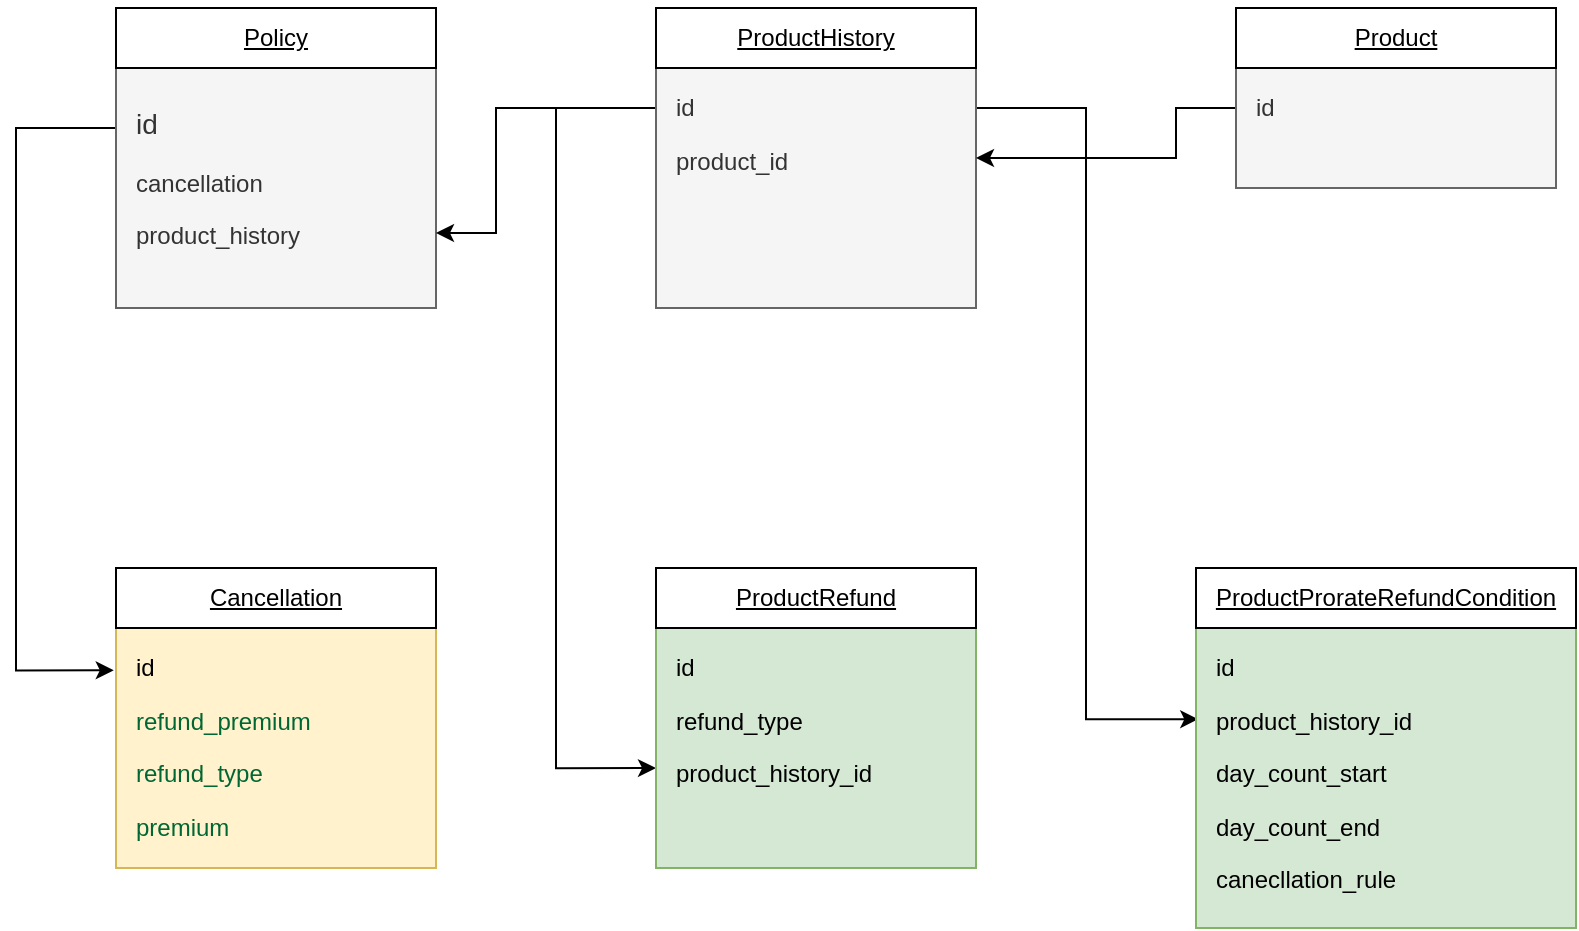 <mxfile version="10.6.0" type="github"><diagram id="V4VEJK_TJYVFBNLfNWKZ" name="Page-1"><mxGraphModel dx="778" dy="1029" grid="1" gridSize="10" guides="1" tooltips="1" connect="1" arrows="1" fold="1" page="1" pageScale="1" pageWidth="850" pageHeight="1100" math="0" shadow="0"><root><mxCell id="0"/><mxCell id="1" parent="0"/><mxCell id="-J5bKoqR8zOuLpFLYral-31" style="edgeStyle=orthogonalEdgeStyle;rounded=0;orthogonalLoop=1;jettySize=auto;html=1;entryX=-0.007;entryY=0.341;entryDx=0;entryDy=0;entryPerimeter=0;" edge="1" parent="1" source="-J5bKoqR8zOuLpFLYral-19" target="-J5bKoqR8zOuLpFLYral-25"><mxGeometry relative="1" as="geometry"><Array as="points"><mxPoint x="50" y="220"/><mxPoint x="50" y="491"/></Array></mxGeometry></mxCell><mxCell id="-J5bKoqR8zOuLpFLYral-19" value="&lt;p style=&quot;font-size: 14px&quot;&gt;&lt;br&gt;&lt;/p&gt;&lt;p style=&quot;font-size: 14px&quot;&gt;id&lt;/p&gt;&lt;p&gt;cancellation&lt;/p&gt;&lt;p&gt;product_history&lt;/p&gt;" style="rounded=0;whiteSpace=wrap;html=1;align=left;verticalAlign=top;spacingLeft=8;spacingTop=-2;fillColor=#f5f5f5;strokeColor=#666666;fontColor=#333333;" vertex="1" parent="1"><mxGeometry x="100" y="160" width="160" height="150" as="geometry"/></mxCell><mxCell id="-J5bKoqR8zOuLpFLYral-32" style="edgeStyle=orthogonalEdgeStyle;rounded=0;orthogonalLoop=1;jettySize=auto;html=1;entryX=1;entryY=0.75;entryDx=0;entryDy=0;" edge="1" parent="1" source="-J5bKoqR8zOuLpFLYral-20" target="-J5bKoqR8zOuLpFLYral-19"><mxGeometry relative="1" as="geometry"><Array as="points"><mxPoint x="290" y="210"/><mxPoint x="290" y="273"/></Array></mxGeometry></mxCell><mxCell id="-J5bKoqR8zOuLpFLYral-33" style="edgeStyle=orthogonalEdgeStyle;rounded=0;orthogonalLoop=1;jettySize=auto;html=1;entryX=0;entryY=0.667;entryDx=0;entryDy=0;entryPerimeter=0;" edge="1" parent="1" source="-J5bKoqR8zOuLpFLYral-20" target="-J5bKoqR8zOuLpFLYral-27"><mxGeometry relative="1" as="geometry"><Array as="points"><mxPoint x="320" y="210"/><mxPoint x="320" y="540"/></Array></mxGeometry></mxCell><mxCell id="-J5bKoqR8zOuLpFLYral-34" style="edgeStyle=orthogonalEdgeStyle;rounded=0;orthogonalLoop=1;jettySize=auto;html=1;entryX=0.006;entryY=0.42;entryDx=0;entryDy=0;entryPerimeter=0;" edge="1" parent="1" source="-J5bKoqR8zOuLpFLYral-20" target="-J5bKoqR8zOuLpFLYral-29"><mxGeometry relative="1" as="geometry"><Array as="points"><mxPoint x="585" y="210"/><mxPoint x="585" y="516"/></Array></mxGeometry></mxCell><mxCell id="-J5bKoqR8zOuLpFLYral-20" value="&lt;p&gt;&lt;u&gt;&lt;span&gt;&lt;b&gt;ProductHistory&lt;/b&gt;&lt;/span&gt;&lt;/u&gt;&lt;/p&gt;&lt;p&gt;&lt;span&gt;id&lt;/span&gt;&lt;/p&gt;&lt;p&gt;&lt;span&gt;product_id&lt;/span&gt;&lt;/p&gt;" style="rounded=0;whiteSpace=wrap;html=1;align=left;verticalAlign=top;spacingLeft=8;spacingTop=-2;fillColor=#f5f5f5;strokeColor=#666666;fontColor=#333333;" vertex="1" parent="1"><mxGeometry x="370" y="160" width="160" height="150" as="geometry"/></mxCell><mxCell id="-J5bKoqR8zOuLpFLYral-35" style="edgeStyle=orthogonalEdgeStyle;rounded=0;orthogonalLoop=1;jettySize=auto;html=1;entryX=1;entryY=0.5;entryDx=0;entryDy=0;" edge="1" parent="1" source="-J5bKoqR8zOuLpFLYral-21" target="-J5bKoqR8zOuLpFLYral-20"><mxGeometry relative="1" as="geometry"><Array as="points"><mxPoint x="630" y="210"/><mxPoint x="630" y="235"/></Array></mxGeometry></mxCell><mxCell id="-J5bKoqR8zOuLpFLYral-21" value="&lt;p&gt;&lt;u&gt;&lt;span&gt;Product&lt;/span&gt;&lt;/u&gt;&lt;/p&gt;&lt;p&gt;&lt;span&gt;id&lt;/span&gt;&lt;/p&gt;" style="rounded=0;whiteSpace=wrap;html=1;align=left;verticalAlign=top;spacingLeft=8;spacingTop=-2;fillColor=#f5f5f5;strokeColor=#666666;fontColor=#333333;" vertex="1" parent="1"><mxGeometry x="660" y="160" width="160" height="90" as="geometry"/></mxCell><mxCell id="-J5bKoqR8zOuLpFLYral-22" value="&lt;p&gt;&lt;u&gt;&lt;span&gt;Policy&lt;/span&gt;&lt;/u&gt;&lt;/p&gt;" style="rounded=0;whiteSpace=wrap;html=1;align=center;" vertex="1" parent="1"><mxGeometry x="100" y="160" width="160" height="30" as="geometry"/></mxCell><mxCell id="-J5bKoqR8zOuLpFLYral-23" value="&lt;p&gt;&lt;u&gt;&lt;span&gt;ProductHistory&lt;/span&gt;&lt;/u&gt;&lt;br&gt;&lt;/p&gt;" style="rounded=0;whiteSpace=wrap;html=1;align=center;" vertex="1" parent="1"><mxGeometry x="370" y="160" width="160" height="30" as="geometry"/></mxCell><mxCell id="-J5bKoqR8zOuLpFLYral-24" value="&lt;p&gt;&lt;u&gt;&lt;span&gt;Product&lt;/span&gt;&lt;/u&gt;&lt;br&gt;&lt;/p&gt;" style="rounded=0;whiteSpace=wrap;html=1;align=center;" vertex="1" parent="1"><mxGeometry x="660" y="160" width="160" height="30" as="geometry"/></mxCell><mxCell id="-J5bKoqR8zOuLpFLYral-25" value="&lt;p&gt;&lt;span&gt;&lt;br&gt;&lt;/span&gt;&lt;/p&gt;&lt;p&gt;&lt;span&gt;id&lt;/span&gt;&lt;/p&gt;&lt;p&gt;&lt;span&gt;&lt;font color=&quot;#006633&quot;&gt;refund_premium&lt;/font&gt;&lt;/span&gt;&lt;/p&gt;&lt;p&gt;&lt;span&gt;&lt;font color=&quot;#006633&quot;&gt;refund_type&lt;/font&gt;&lt;/span&gt;&lt;/p&gt;&lt;p&gt;&lt;span&gt;&lt;font color=&quot;#006633&quot;&gt;premium&lt;/font&gt;&lt;/span&gt;&lt;/p&gt;" style="rounded=0;whiteSpace=wrap;html=1;align=left;verticalAlign=top;spacingLeft=8;spacingTop=-2;fillColor=#fff2cc;strokeColor=#d6b656;" vertex="1" parent="1"><mxGeometry x="100" y="440" width="160" height="150" as="geometry"/></mxCell><mxCell id="-J5bKoqR8zOuLpFLYral-26" value="&lt;p&gt;&lt;u&gt;&lt;span&gt;Cancellation&lt;/span&gt;&lt;/u&gt;&lt;br&gt;&lt;/p&gt;" style="rounded=0;whiteSpace=wrap;html=1;align=center;" vertex="1" parent="1"><mxGeometry x="100" y="440" width="160" height="30" as="geometry"/></mxCell><mxCell id="-J5bKoqR8zOuLpFLYral-27" value="&lt;p&gt;&lt;span&gt;&lt;br&gt;&lt;/span&gt;&lt;/p&gt;&lt;p&gt;&lt;span&gt;id&lt;/span&gt;&lt;/p&gt;&lt;p&gt;&lt;span&gt;refund_type&lt;/span&gt;&lt;/p&gt;&lt;p&gt;&lt;span&gt;product_history_id&lt;/span&gt;&lt;/p&gt;" style="rounded=0;whiteSpace=wrap;html=1;align=left;verticalAlign=top;spacingLeft=8;spacingTop=-2;fillColor=#d5e8d4;strokeColor=#82b366;" vertex="1" parent="1"><mxGeometry x="370" y="440" width="160" height="150" as="geometry"/></mxCell><mxCell id="-J5bKoqR8zOuLpFLYral-28" value="&lt;p&gt;&lt;u&gt;&lt;span&gt;ProductRefund&lt;/span&gt;&lt;/u&gt;&lt;br&gt;&lt;/p&gt;" style="rounded=0;whiteSpace=wrap;html=1;align=center;" vertex="1" parent="1"><mxGeometry x="370" y="440" width="160" height="30" as="geometry"/></mxCell><mxCell id="-J5bKoqR8zOuLpFLYral-29" value="&lt;p&gt;&lt;span&gt;&lt;br&gt;&lt;/span&gt;&lt;/p&gt;&lt;p&gt;&lt;span&gt;id&lt;/span&gt;&lt;/p&gt;&lt;p&gt;&lt;span&gt;product_history_id&lt;/span&gt;&lt;/p&gt;&lt;p&gt;&lt;span&gt;day_count_start&lt;/span&gt;&lt;/p&gt;&lt;p&gt;&lt;span&gt;day_count_end&lt;/span&gt;&lt;/p&gt;&lt;p&gt;&lt;span&gt;canecllation_rule&lt;/span&gt;&lt;/p&gt;" style="rounded=0;whiteSpace=wrap;html=1;align=left;verticalAlign=top;spacingLeft=8;spacingTop=-2;fillColor=#d5e8d4;strokeColor=#82b366;" vertex="1" parent="1"><mxGeometry x="640" y="440" width="190" height="180" as="geometry"/></mxCell><mxCell id="-J5bKoqR8zOuLpFLYral-30" value="&lt;p&gt;&lt;u&gt;&lt;span&gt;ProductProrateRefundCondition&lt;/span&gt;&lt;/u&gt;&lt;br&gt;&lt;/p&gt;" style="rounded=0;whiteSpace=wrap;html=1;align=center;" vertex="1" parent="1"><mxGeometry x="640" y="440" width="190" height="30" as="geometry"/></mxCell></root></mxGraphModel></diagram></mxfile>